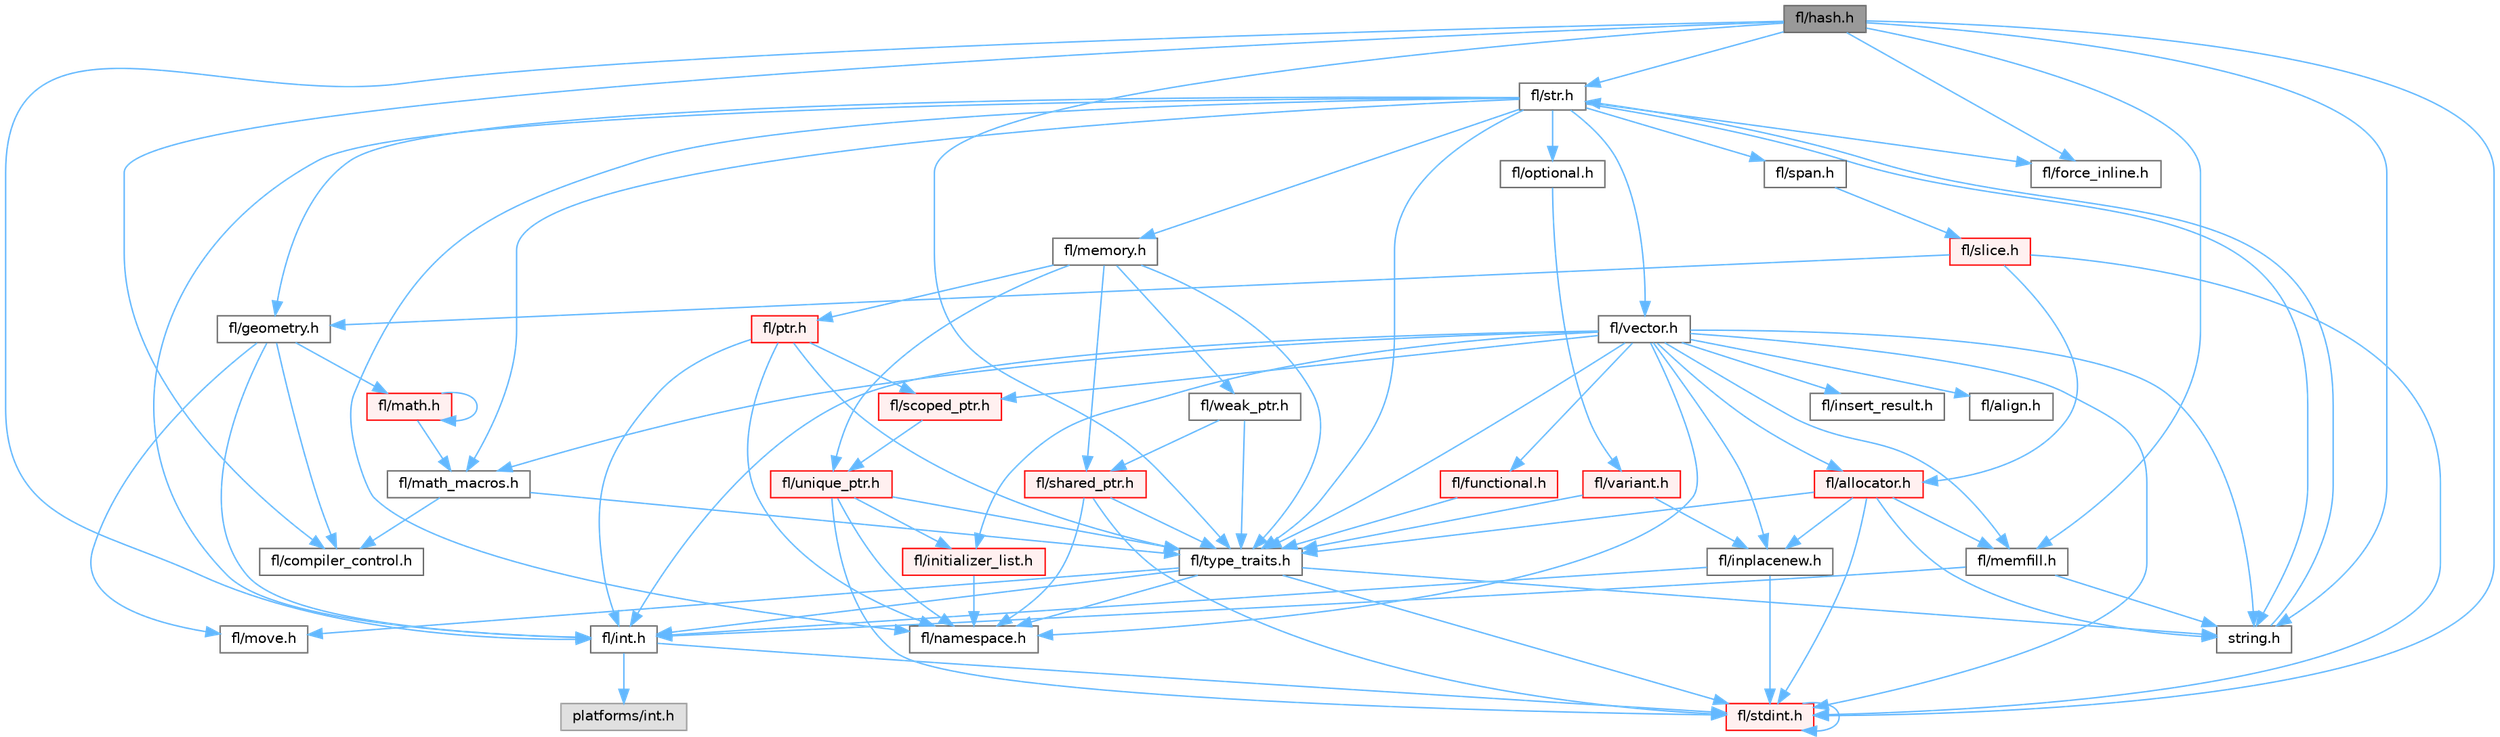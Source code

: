 digraph "fl/hash.h"
{
 // INTERACTIVE_SVG=YES
 // LATEX_PDF_SIZE
  bgcolor="transparent";
  edge [fontname=Helvetica,fontsize=10,labelfontname=Helvetica,labelfontsize=10];
  node [fontname=Helvetica,fontsize=10,shape=box,height=0.2,width=0.4];
  Node1 [id="Node000001",label="fl/hash.h",height=0.2,width=0.4,color="gray40", fillcolor="grey60", style="filled", fontcolor="black",tooltip=" "];
  Node1 -> Node2 [id="edge1_Node000001_Node000002",color="steelblue1",style="solid",tooltip=" "];
  Node2 [id="Node000002",label="fl/str.h",height=0.2,width=0.4,color="grey40", fillcolor="white", style="filled",URL="$d1/d93/str_8h.html",tooltip=" "];
  Node2 -> Node3 [id="edge2_Node000002_Node000003",color="steelblue1",style="solid",tooltip=" "];
  Node3 [id="Node000003",label="fl/int.h",height=0.2,width=0.4,color="grey40", fillcolor="white", style="filled",URL="$d3/d7e/int_8h.html",tooltip=" "];
  Node3 -> Node4 [id="edge3_Node000003_Node000004",color="steelblue1",style="solid",tooltip=" "];
  Node4 [id="Node000004",label="fl/stdint.h",height=0.2,width=0.4,color="red", fillcolor="#FFF0F0", style="filled",URL="$df/dd8/stdint_8h.html",tooltip=" "];
  Node4 -> Node4 [id="edge4_Node000004_Node000004",color="steelblue1",style="solid",tooltip=" "];
  Node3 -> Node6 [id="edge5_Node000003_Node000006",color="steelblue1",style="solid",tooltip=" "];
  Node6 [id="Node000006",label="platforms/int.h",height=0.2,width=0.4,color="grey60", fillcolor="#E0E0E0", style="filled",tooltip=" "];
  Node2 -> Node7 [id="edge6_Node000002_Node000007",color="steelblue1",style="solid",tooltip=" "];
  Node7 [id="Node000007",label="string.h",height=0.2,width=0.4,color="grey40", fillcolor="white", style="filled",URL="$da/d66/string_8h.html",tooltip=" "];
  Node7 -> Node2 [id="edge7_Node000007_Node000002",color="steelblue1",style="solid",tooltip=" "];
  Node2 -> Node8 [id="edge8_Node000002_Node000008",color="steelblue1",style="solid",tooltip=" "];
  Node8 [id="Node000008",label="fl/geometry.h",height=0.2,width=0.4,color="grey40", fillcolor="white", style="filled",URL="$d4/d67/geometry_8h.html",tooltip=" "];
  Node8 -> Node3 [id="edge9_Node000008_Node000003",color="steelblue1",style="solid",tooltip=" "];
  Node8 -> Node9 [id="edge10_Node000008_Node000009",color="steelblue1",style="solid",tooltip=" "];
  Node9 [id="Node000009",label="fl/math.h",height=0.2,width=0.4,color="red", fillcolor="#FFF0F0", style="filled",URL="$df/db1/math_8h.html",tooltip=" "];
  Node9 -> Node9 [id="edge11_Node000009_Node000009",color="steelblue1",style="solid",tooltip=" "];
  Node9 -> Node13 [id="edge12_Node000009_Node000013",color="steelblue1",style="solid",tooltip=" "];
  Node13 [id="Node000013",label="fl/math_macros.h",height=0.2,width=0.4,color="grey40", fillcolor="white", style="filled",URL="$d8/db8/math__macros_8h.html",tooltip=" "];
  Node13 -> Node14 [id="edge13_Node000013_Node000014",color="steelblue1",style="solid",tooltip=" "];
  Node14 [id="Node000014",label="fl/compiler_control.h",height=0.2,width=0.4,color="grey40", fillcolor="white", style="filled",URL="$d4/d54/compiler__control_8h.html",tooltip=" "];
  Node13 -> Node15 [id="edge14_Node000013_Node000015",color="steelblue1",style="solid",tooltip=" "];
  Node15 [id="Node000015",label="fl/type_traits.h",height=0.2,width=0.4,color="grey40", fillcolor="white", style="filled",URL="$df/d63/type__traits_8h.html",tooltip=" "];
  Node15 -> Node7 [id="edge15_Node000015_Node000007",color="steelblue1",style="solid",tooltip=" "];
  Node15 -> Node4 [id="edge16_Node000015_Node000004",color="steelblue1",style="solid",tooltip=" "];
  Node15 -> Node16 [id="edge17_Node000015_Node000016",color="steelblue1",style="solid",tooltip=" "];
  Node16 [id="Node000016",label="fl/namespace.h",height=0.2,width=0.4,color="grey40", fillcolor="white", style="filled",URL="$df/d2a/namespace_8h.html",tooltip="Implements the FastLED namespace macros."];
  Node15 -> Node17 [id="edge18_Node000015_Node000017",color="steelblue1",style="solid",tooltip=" "];
  Node17 [id="Node000017",label="fl/move.h",height=0.2,width=0.4,color="grey40", fillcolor="white", style="filled",URL="$d9/d83/move_8h.html",tooltip=" "];
  Node15 -> Node3 [id="edge19_Node000015_Node000003",color="steelblue1",style="solid",tooltip=" "];
  Node8 -> Node14 [id="edge20_Node000008_Node000014",color="steelblue1",style="solid",tooltip=" "];
  Node8 -> Node17 [id="edge21_Node000008_Node000017",color="steelblue1",style="solid",tooltip=" "];
  Node2 -> Node13 [id="edge22_Node000002_Node000013",color="steelblue1",style="solid",tooltip=" "];
  Node2 -> Node16 [id="edge23_Node000002_Node000016",color="steelblue1",style="solid",tooltip=" "];
  Node2 -> Node18 [id="edge24_Node000002_Node000018",color="steelblue1",style="solid",tooltip=" "];
  Node18 [id="Node000018",label="fl/memory.h",height=0.2,width=0.4,color="grey40", fillcolor="white", style="filled",URL="$dc/d18/memory_8h.html",tooltip=" "];
  Node18 -> Node19 [id="edge25_Node000018_Node000019",color="steelblue1",style="solid",tooltip=" "];
  Node19 [id="Node000019",label="fl/ptr.h",height=0.2,width=0.4,color="red", fillcolor="#FFF0F0", style="filled",URL="$dd/d98/ptr_8h.html",tooltip=" "];
  Node19 -> Node16 [id="edge26_Node000019_Node000016",color="steelblue1",style="solid",tooltip=" "];
  Node19 -> Node20 [id="edge27_Node000019_Node000020",color="steelblue1",style="solid",tooltip=" "];
  Node20 [id="Node000020",label="fl/scoped_ptr.h",height=0.2,width=0.4,color="red", fillcolor="#FFF0F0", style="filled",URL="$d0/d44/scoped__ptr_8h.html",tooltip=" "];
  Node20 -> Node21 [id="edge28_Node000020_Node000021",color="steelblue1",style="solid",tooltip=" "];
  Node21 [id="Node000021",label="fl/unique_ptr.h",height=0.2,width=0.4,color="red", fillcolor="#FFF0F0", style="filled",URL="$da/d4b/unique__ptr_8h.html",tooltip=" "];
  Node21 -> Node16 [id="edge29_Node000021_Node000016",color="steelblue1",style="solid",tooltip=" "];
  Node21 -> Node15 [id="edge30_Node000021_Node000015",color="steelblue1",style="solid",tooltip=" "];
  Node21 -> Node4 [id="edge31_Node000021_Node000004",color="steelblue1",style="solid",tooltip=" "];
  Node21 -> Node24 [id="edge32_Node000021_Node000024",color="steelblue1",style="solid",tooltip=" "];
  Node24 [id="Node000024",label="fl/initializer_list.h",height=0.2,width=0.4,color="red", fillcolor="#FFF0F0", style="filled",URL="$d6/d23/initializer__list_8h.html",tooltip=" "];
  Node24 -> Node16 [id="edge33_Node000024_Node000016",color="steelblue1",style="solid",tooltip=" "];
  Node19 -> Node15 [id="edge34_Node000019_Node000015",color="steelblue1",style="solid",tooltip=" "];
  Node19 -> Node3 [id="edge35_Node000019_Node000003",color="steelblue1",style="solid",tooltip=" "];
  Node18 -> Node39 [id="edge36_Node000018_Node000039",color="steelblue1",style="solid",tooltip=" "];
  Node39 [id="Node000039",label="fl/shared_ptr.h",height=0.2,width=0.4,color="red", fillcolor="#FFF0F0", style="filled",URL="$df/d6a/shared__ptr_8h.html",tooltip=" "];
  Node39 -> Node16 [id="edge37_Node000039_Node000016",color="steelblue1",style="solid",tooltip=" "];
  Node39 -> Node15 [id="edge38_Node000039_Node000015",color="steelblue1",style="solid",tooltip=" "];
  Node39 -> Node4 [id="edge39_Node000039_Node000004",color="steelblue1",style="solid",tooltip=" "];
  Node18 -> Node43 [id="edge40_Node000018_Node000043",color="steelblue1",style="solid",tooltip=" "];
  Node43 [id="Node000043",label="fl/weak_ptr.h",height=0.2,width=0.4,color="grey40", fillcolor="white", style="filled",URL="$dc/db4/weak__ptr_8h.html",tooltip=" "];
  Node43 -> Node39 [id="edge41_Node000043_Node000039",color="steelblue1",style="solid",tooltip=" "];
  Node43 -> Node15 [id="edge42_Node000043_Node000015",color="steelblue1",style="solid",tooltip=" "];
  Node18 -> Node21 [id="edge43_Node000018_Node000021",color="steelblue1",style="solid",tooltip=" "];
  Node18 -> Node15 [id="edge44_Node000018_Node000015",color="steelblue1",style="solid",tooltip=" "];
  Node2 -> Node44 [id="edge45_Node000002_Node000044",color="steelblue1",style="solid",tooltip=" "];
  Node44 [id="Node000044",label="fl/optional.h",height=0.2,width=0.4,color="grey40", fillcolor="white", style="filled",URL="$dc/d62/optional_8h.html",tooltip=" "];
  Node44 -> Node35 [id="edge46_Node000044_Node000035",color="steelblue1",style="solid",tooltip=" "];
  Node35 [id="Node000035",label="fl/variant.h",height=0.2,width=0.4,color="red", fillcolor="#FFF0F0", style="filled",URL="$d6/d10/variant_8h.html",tooltip=" "];
  Node35 -> Node29 [id="edge47_Node000035_Node000029",color="steelblue1",style="solid",tooltip=" "];
  Node29 [id="Node000029",label="fl/inplacenew.h",height=0.2,width=0.4,color="grey40", fillcolor="white", style="filled",URL="$db/d36/inplacenew_8h.html",tooltip=" "];
  Node29 -> Node4 [id="edge48_Node000029_Node000004",color="steelblue1",style="solid",tooltip=" "];
  Node29 -> Node3 [id="edge49_Node000029_Node000003",color="steelblue1",style="solid",tooltip=" "];
  Node35 -> Node15 [id="edge50_Node000035_Node000015",color="steelblue1",style="solid",tooltip=" "];
  Node2 -> Node15 [id="edge51_Node000002_Node000015",color="steelblue1",style="solid",tooltip=" "];
  Node2 -> Node45 [id="edge52_Node000002_Node000045",color="steelblue1",style="solid",tooltip=" "];
  Node45 [id="Node000045",label="fl/vector.h",height=0.2,width=0.4,color="grey40", fillcolor="white", style="filled",URL="$d6/d68/vector_8h.html",tooltip=" "];
  Node45 -> Node4 [id="edge53_Node000045_Node000004",color="steelblue1",style="solid",tooltip=" "];
  Node45 -> Node3 [id="edge54_Node000045_Node000003",color="steelblue1",style="solid",tooltip=" "];
  Node45 -> Node7 [id="edge55_Node000045_Node000007",color="steelblue1",style="solid",tooltip=" "];
  Node45 -> Node46 [id="edge56_Node000045_Node000046",color="steelblue1",style="solid",tooltip=" "];
  Node46 [id="Node000046",label="fl/functional.h",height=0.2,width=0.4,color="red", fillcolor="#FFF0F0", style="filled",URL="$d8/dea/functional_8h.html",tooltip=" "];
  Node46 -> Node15 [id="edge57_Node000046_Node000015",color="steelblue1",style="solid",tooltip=" "];
  Node45 -> Node24 [id="edge58_Node000045_Node000024",color="steelblue1",style="solid",tooltip=" "];
  Node45 -> Node47 [id="edge59_Node000045_Node000047",color="steelblue1",style="solid",tooltip=" "];
  Node47 [id="Node000047",label="fl/insert_result.h",height=0.2,width=0.4,color="grey40", fillcolor="white", style="filled",URL="$d1/d22/insert__result_8h.html",tooltip=" "];
  Node45 -> Node13 [id="edge60_Node000045_Node000013",color="steelblue1",style="solid",tooltip=" "];
  Node45 -> Node30 [id="edge61_Node000045_Node000030",color="steelblue1",style="solid",tooltip=" "];
  Node30 [id="Node000030",label="fl/memfill.h",height=0.2,width=0.4,color="grey40", fillcolor="white", style="filled",URL="$d0/dda/memfill_8h.html",tooltip=" "];
  Node30 -> Node7 [id="edge62_Node000030_Node000007",color="steelblue1",style="solid",tooltip=" "];
  Node30 -> Node3 [id="edge63_Node000030_Node000003",color="steelblue1",style="solid",tooltip=" "];
  Node45 -> Node16 [id="edge64_Node000045_Node000016",color="steelblue1",style="solid",tooltip=" "];
  Node45 -> Node27 [id="edge65_Node000045_Node000027",color="steelblue1",style="solid",tooltip=" "];
  Node27 [id="Node000027",label="fl/allocator.h",height=0.2,width=0.4,color="red", fillcolor="#FFF0F0", style="filled",URL="$da/da9/allocator_8h.html",tooltip=" "];
  Node27 -> Node7 [id="edge66_Node000027_Node000007",color="steelblue1",style="solid",tooltip=" "];
  Node27 -> Node29 [id="edge67_Node000027_Node000029",color="steelblue1",style="solid",tooltip=" "];
  Node27 -> Node30 [id="edge68_Node000027_Node000030",color="steelblue1",style="solid",tooltip=" "];
  Node27 -> Node15 [id="edge69_Node000027_Node000015",color="steelblue1",style="solid",tooltip=" "];
  Node27 -> Node4 [id="edge70_Node000027_Node000004",color="steelblue1",style="solid",tooltip=" "];
  Node45 -> Node20 [id="edge71_Node000045_Node000020",color="steelblue1",style="solid",tooltip=" "];
  Node45 -> Node15 [id="edge72_Node000045_Node000015",color="steelblue1",style="solid",tooltip=" "];
  Node45 -> Node29 [id="edge73_Node000045_Node000029",color="steelblue1",style="solid",tooltip=" "];
  Node45 -> Node42 [id="edge74_Node000045_Node000042",color="steelblue1",style="solid",tooltip=" "];
  Node42 [id="Node000042",label="fl/align.h",height=0.2,width=0.4,color="grey40", fillcolor="white", style="filled",URL="$d1/ddf/align_8h.html",tooltip=" "];
  Node2 -> Node48 [id="edge75_Node000002_Node000048",color="steelblue1",style="solid",tooltip=" "];
  Node48 [id="Node000048",label="fl/span.h",height=0.2,width=0.4,color="grey40", fillcolor="white", style="filled",URL="$d4/d7a/span_8h.html",tooltip=" "];
  Node48 -> Node49 [id="edge76_Node000048_Node000049",color="steelblue1",style="solid",tooltip=" "];
  Node49 [id="Node000049",label="fl/slice.h",height=0.2,width=0.4,color="red", fillcolor="#FFF0F0", style="filled",URL="$d0/d48/slice_8h.html",tooltip=" "];
  Node49 -> Node4 [id="edge77_Node000049_Node000004",color="steelblue1",style="solid",tooltip=" "];
  Node49 -> Node8 [id="edge78_Node000049_Node000008",color="steelblue1",style="solid",tooltip=" "];
  Node49 -> Node27 [id="edge79_Node000049_Node000027",color="steelblue1",style="solid",tooltip=" "];
  Node2 -> Node11 [id="edge80_Node000002_Node000011",color="steelblue1",style="solid",tooltip=" "];
  Node11 [id="Node000011",label="fl/force_inline.h",height=0.2,width=0.4,color="grey40", fillcolor="white", style="filled",URL="$d4/d64/force__inline_8h.html",tooltip=" "];
  Node1 -> Node15 [id="edge81_Node000001_Node000015",color="steelblue1",style="solid",tooltip=" "];
  Node1 -> Node3 [id="edge82_Node000001_Node000003",color="steelblue1",style="solid",tooltip=" "];
  Node1 -> Node4 [id="edge83_Node000001_Node000004",color="steelblue1",style="solid",tooltip=" "];
  Node1 -> Node11 [id="edge84_Node000001_Node000011",color="steelblue1",style="solid",tooltip=" "];
  Node1 -> Node30 [id="edge85_Node000001_Node000030",color="steelblue1",style="solid",tooltip=" "];
  Node1 -> Node7 [id="edge86_Node000001_Node000007",color="steelblue1",style="solid",tooltip=" "];
  Node1 -> Node14 [id="edge87_Node000001_Node000014",color="steelblue1",style="solid",tooltip=" "];
}
